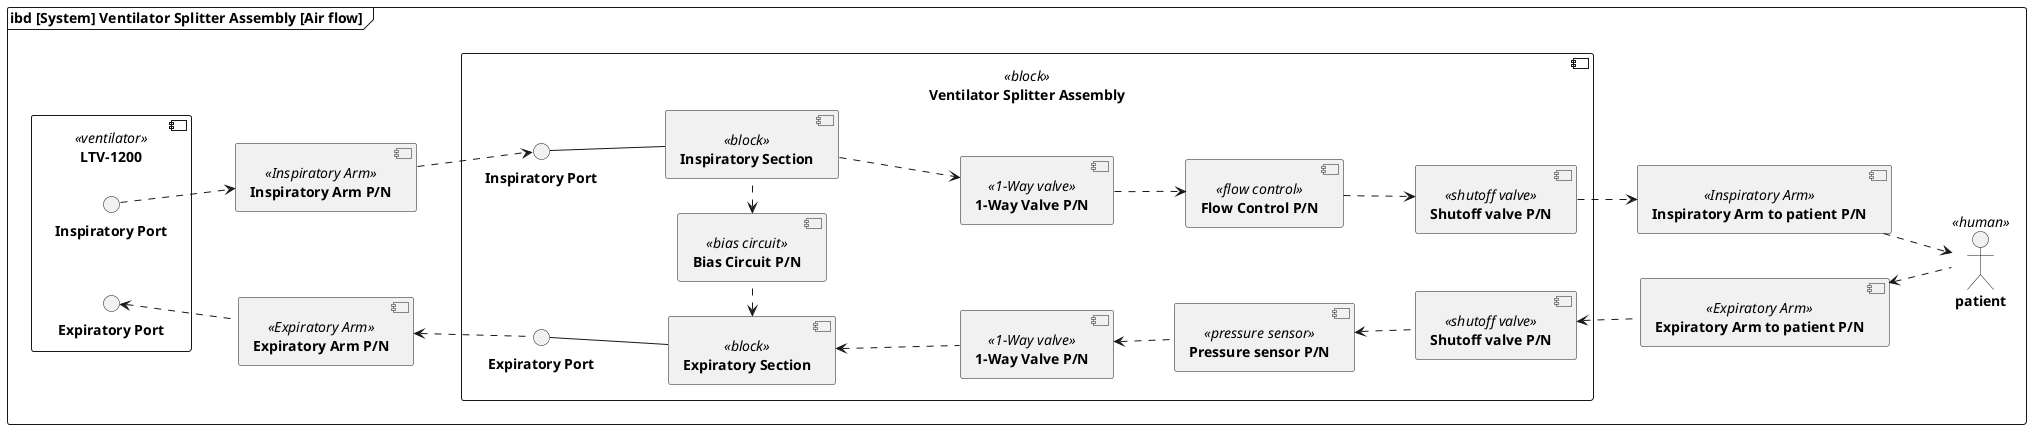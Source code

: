 @startuml
left to right direction
skinparam linetype polyline
/'
skinparam linetype ortho
'/

frame "ibd [System] Ventilator Splitter Assembly [Air flow] " {

  actor "<b>patient</b>" <<human>> as patient

  component "<b>LTV-1200</b>" <<ventilator>> as ventilator {
    interface "<b>Expiratory Port</b>" as pOut
    interface "<b>Inspiratory Port</b>" as pIn
  }

  component "<b>Inspiratory Arm P/N</b>" <<Inspiratory Arm>> as armIn
  component "<b>Expiratory Arm P/N</b>" <<Expiratory Arm>> as armOut

  pOut <.. armOut
  pIn ..> armIn

  component "<b>Ventilator Splitter Assembly</b>" <<block>> as vsb {
    component "<b>Inspiratory Section</b>" <<block>> as vsbIn
    component "<b>Expiratory Section</b>" <<block>> as vsbOut
    interface "<b>Inspiratory Port</b>" as vsbpIn
    interface "<b>Expiratory Port</b>" as vsbpOut

    component "<b>Bias Circuit P/N</b>" <<bias circuit>> as bc

    vsbpOut -- vsbOut
    vsbpIn -- vsbIn
    vsbOut <. bc
    bc <. vsbIn

    component "<b>1-Way Valve P/N</b>" <<1-Way valve>> as vIn1
    component "<b>Flow Control P/N</b>" <<flow control>> as fcIn1
    component "<b>Shutoff valve P/N</b>" <<shutoff valve>> as sIn1

    vsbIn ...> vIn1
    vIn1 ..> fcIn1
    fcIn1 ..> sIn1

    component "<b>1-Way Valve P/N</b>" <<1-Way valve>> as vOut1
    component "<b>Pressure sensor P/N</b>" <<pressure sensor>> as psOut1
    component "<b>Shutoff valve P/N</b>" <<shutoff valve>> as sOut1

    vsbOut <... vOut1
    vOut1 <.. psOut1
    psOut1 <.. sOut1
  }

  armIn ..> vsbpIn
  armOut <.. vsbpOut

  component "<b>Inspiratory Arm to patient P/N</b>" <<Inspiratory Arm>> as arm2patIn
  component "<b>Expiratory Arm to patient P/N</b>" <<Expiratory Arm>> as arm2patOut

  sIn1 ..> arm2patIn
  arm2patIn ..> patient

  sOut1 <.. arm2patOut
  arm2patOut <.. patient
}
@enduml
